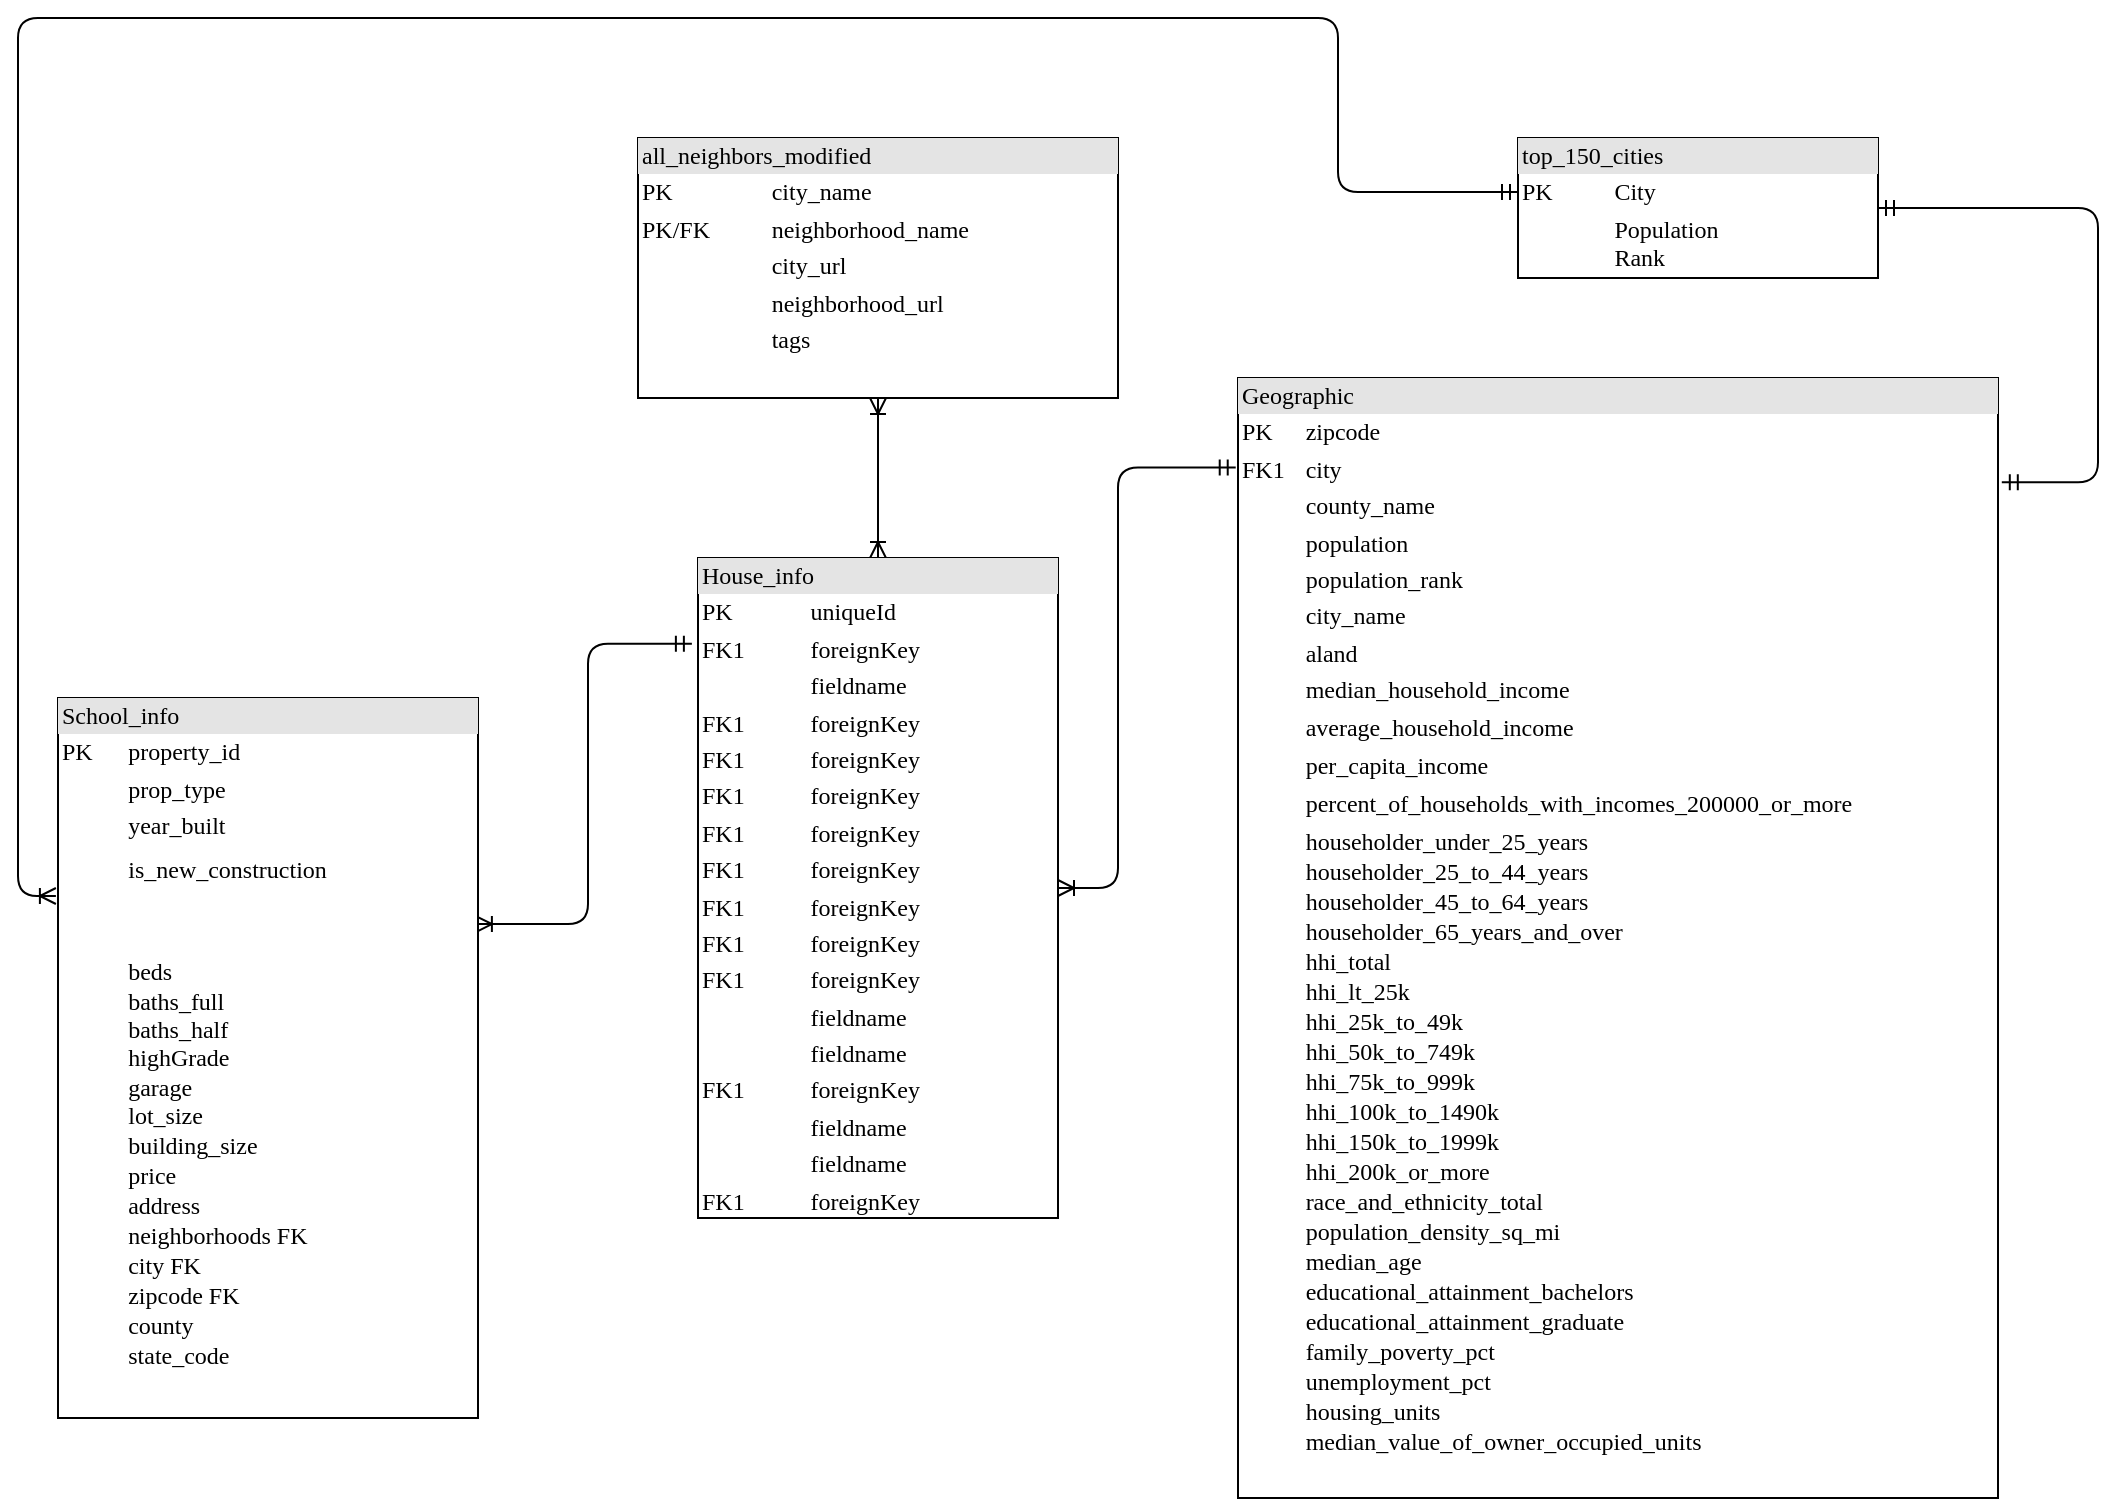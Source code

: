 <mxfile version="14.5.8" type="github">
  <diagram name="Page-1" id="2ca16b54-16f6-2749-3443-fa8db7711227">
    <mxGraphModel dx="1426" dy="842" grid="1" gridSize="10" guides="1" tooltips="1" connect="1" arrows="1" fold="1" page="1" pageScale="1" pageWidth="1100" pageHeight="850" background="#ffffff" math="0" shadow="0">
      <root>
        <mxCell id="0" />
        <mxCell id="1" parent="0" />
        <mxCell id="2ed32ef02a7f4228-18" style="edgeStyle=orthogonalEdgeStyle;html=1;entryX=0.5;entryY=0;labelBackgroundColor=none;startArrow=ERoneToMany;endArrow=ERoneToMany;fontFamily=Verdana;fontSize=12;align=left;startFill=0;" parent="1" source="2ed32ef02a7f4228-2" target="2ed32ef02a7f4228-8" edge="1">
          <mxGeometry relative="1" as="geometry" />
        </mxCell>
        <mxCell id="2ed32ef02a7f4228-20" style="edgeStyle=orthogonalEdgeStyle;html=1;labelBackgroundColor=none;startArrow=ERmandOne;endArrow=ERmandOne;fontFamily=Verdana;fontSize=12;align=left;startFill=0;endFill=0;entryX=1.005;entryY=0.093;entryDx=0;entryDy=0;entryPerimeter=0;exitX=1;exitY=0.5;exitDx=0;exitDy=0;" parent="1" source="2ed32ef02a7f4228-11" target="2ed32ef02a7f4228-10" edge="1">
          <mxGeometry relative="1" as="geometry">
            <Array as="points">
              <mxPoint x="1120" y="125" />
              <mxPoint x="1120" y="262" />
            </Array>
          </mxGeometry>
        </mxCell>
        <mxCell id="2ed32ef02a7f4228-2" value="&lt;div style=&quot;box-sizing: border-box ; width: 100% ; background: #e4e4e4 ; padding: 2px&quot;&gt;all_neighbors_modified&lt;/div&gt;&lt;table style=&quot;width: 100% ; font-size: 1em&quot; cellpadding=&quot;2&quot; cellspacing=&quot;0&quot;&gt;&lt;tbody&gt;&lt;tr&gt;&lt;td&gt;PK&lt;/td&gt;&lt;td&gt;city_name&lt;/td&gt;&lt;/tr&gt;&lt;tr&gt;&lt;td&gt;PK/FK&lt;/td&gt;&lt;td&gt;neighborhood_name&lt;/td&gt;&lt;/tr&gt;&lt;tr&gt;&lt;td&gt;&lt;/td&gt;&lt;td&gt;city_url&lt;/td&gt;&lt;/tr&gt;&lt;tr&gt;&lt;td&gt;&lt;br&gt;&lt;/td&gt;&lt;td&gt;neighborhood_url&lt;br&gt;&lt;/td&gt;&lt;/tr&gt;&lt;tr&gt;&lt;td&gt;&lt;br&gt;&lt;/td&gt;&lt;td&gt;tags&lt;br&gt;&lt;/td&gt;&lt;/tr&gt;&lt;tr&gt;&lt;td&gt;&lt;br&gt;&lt;/td&gt;&lt;td&gt;&lt;br&gt;&lt;/td&gt;&lt;/tr&gt;&lt;/tbody&gt;&lt;/table&gt;" style="verticalAlign=top;align=left;overflow=fill;html=1;rounded=0;shadow=0;comic=0;labelBackgroundColor=none;strokeWidth=1;fontFamily=Verdana;fontSize=12" parent="1" vertex="1">
          <mxGeometry x="390" y="90" width="240" height="130" as="geometry" />
        </mxCell>
        <mxCell id="JFTxTK027irTLMUPLeiy-1" style="edgeStyle=orthogonalEdgeStyle;orthogonalLoop=1;jettySize=auto;html=1;entryX=0;entryY=0.386;entryDx=0;entryDy=0;entryPerimeter=0;endArrow=ERmandOne;endFill=0;exitX=-0.005;exitY=0.275;exitDx=0;exitDy=0;exitPerimeter=0;startArrow=ERoneToMany;startFill=0;rounded=1;" parent="1" source="2ed32ef02a7f4228-7" target="2ed32ef02a7f4228-11" edge="1">
          <mxGeometry relative="1" as="geometry">
            <Array as="points">
              <mxPoint x="80" y="469" />
              <mxPoint x="80" y="30" />
              <mxPoint x="740" y="30" />
              <mxPoint x="740" y="117" />
            </Array>
          </mxGeometry>
        </mxCell>
        <mxCell id="JFTxTK027irTLMUPLeiy-2" style="edgeStyle=orthogonalEdgeStyle;rounded=1;orthogonalLoop=1;jettySize=auto;html=1;entryX=-0.017;entryY=0.13;entryDx=0;entryDy=0;startArrow=ERoneToMany;startFill=0;endArrow=ERmandOne;endFill=0;entryPerimeter=0;exitX=0.995;exitY=0.314;exitDx=0;exitDy=0;exitPerimeter=0;" parent="1" source="2ed32ef02a7f4228-7" target="2ed32ef02a7f4228-8" edge="1">
          <mxGeometry relative="1" as="geometry" />
        </mxCell>
        <mxCell id="2ed32ef02a7f4228-7" value="&lt;div style=&quot;box-sizing: border-box ; width: 100% ; background-color: rgb(228 , 228 , 228) ; padding: 2px&quot;&gt;&lt;font style=&quot;font-size: 12px&quot;&gt;School_info&lt;/font&gt;&lt;/div&gt;&lt;table style=&quot;width: 100%&quot; cellpadding=&quot;2&quot; cellspacing=&quot;0&quot;&gt;&lt;tbody&gt;&lt;tr&gt;&lt;td&gt;&lt;font style=&quot;font-size: 12px&quot;&gt;PK&lt;/font&gt;&lt;/td&gt;&lt;td&gt;&lt;font style=&quot;font-size: 12px&quot;&gt;property_id&lt;/font&gt;&lt;/td&gt;&lt;/tr&gt;&lt;tr&gt;&lt;td&gt;&lt;font style=&quot;font-size: 12px&quot;&gt;&lt;br&gt;&lt;/font&gt;&lt;/td&gt;&lt;td&gt;&lt;font style=&quot;font-size: 12px&quot;&gt;prop_type&lt;br&gt;&lt;/font&gt;&lt;/td&gt;&lt;/tr&gt;&lt;tr&gt;&lt;td&gt;&lt;/td&gt;&lt;td&gt;&lt;font style=&quot;font-size: 12px&quot;&gt;year_built&lt;/font&gt;&lt;/td&gt;&lt;/tr&gt;&lt;tr&gt;&lt;td&gt;&lt;font style=&quot;font-size: 12px&quot;&gt;&lt;br&gt;&lt;/font&gt;&lt;/td&gt;&lt;td&gt;&lt;p style=&quot;margin: 0px ; font-stretch: normal ; line-height: normal ; font-family: &amp;#34;helvetica neue&amp;#34;&quot;&gt;&lt;font face=&quot;Verdana&quot; style=&quot;font-size: 12px&quot;&gt;is_new_construction&lt;/font&gt;&lt;/p&gt;&lt;/td&gt;&lt;/tr&gt;&lt;tr&gt;&lt;td&gt;&lt;font style=&quot;font-size: 12px&quot;&gt;&lt;br&gt;&lt;br&gt;&lt;br&gt;&lt;br&gt;&lt;br&gt;&lt;br&gt;&lt;br&gt;&lt;br&gt;&lt;br&gt;&lt;br&gt;&lt;br&gt;&lt;br&gt;&lt;br&gt;&lt;br&gt;&lt;br&gt;&lt;br&gt;&lt;br&gt;&lt;br&gt;&lt;br&gt;&lt;br&gt;&lt;br&gt;&lt;/font&gt;&lt;/td&gt;&lt;td&gt;&lt;font&gt;beds&lt;br&gt;baths_full&lt;br&gt;baths_half&lt;br&gt;highGrade&lt;br&gt;garage&lt;br&gt;&lt;p style=&quot;font-size: 12px ; margin: 0px ; font-stretch: normal ; line-height: normal&quot;&gt;lot_size&lt;/p&gt;&lt;p style=&quot;font-size: 12px ; margin: 0px ; font-stretch: normal ; line-height: normal&quot;&gt;building_size&lt;/p&gt;&lt;p style=&quot;font-size: 12px ; margin: 0px ; font-stretch: normal ; line-height: normal&quot;&gt;price&lt;/p&gt;&lt;p style=&quot;font-size: 12px ; margin: 0px ; font-stretch: normal ; line-height: normal&quot;&gt;address&lt;/p&gt;&lt;p style=&quot;font-size: 12px ; margin: 0px ; font-stretch: normal ; line-height: normal&quot;&gt;&lt;span&gt;neighborhoods FK&lt;/span&gt;&lt;/p&gt;&lt;p style=&quot;font-size: 12px ; margin: 0px ; font-stretch: normal ; line-height: normal&quot;&gt;city FK&lt;/p&gt;&lt;p style=&quot;font-size: 12px ; margin: 0px ; font-stretch: normal ; line-height: normal&quot;&gt;zipcode FK&lt;/p&gt;&lt;p style=&quot;font-size: 12px ; margin: 0px ; font-stretch: normal ; line-height: normal&quot;&gt;county&lt;/p&gt;&lt;p style=&quot;font-size: 12px ; margin: 0px ; font-stretch: normal ; line-height: normal&quot;&gt;state_code&lt;/p&gt;&lt;p style=&quot;font-size: 12px ; margin: 0px ; font-stretch: normal ; line-height: normal&quot;&gt;&lt;br&gt;&lt;/p&gt;&lt;p style=&quot;font-size: 12px ; margin: 0px ; font-stretch: normal ; line-height: normal&quot;&gt;&lt;br&gt;&lt;/p&gt;&lt;/font&gt;&lt;/td&gt;&lt;/tr&gt;&lt;/tbody&gt;&lt;/table&gt;" style="verticalAlign=top;align=left;overflow=fill;html=1;rounded=0;shadow=0;comic=0;labelBackgroundColor=none;strokeWidth=1;fontFamily=Verdana;fontSize=12" parent="1" vertex="1">
          <mxGeometry x="100" y="370" width="210" height="360" as="geometry" />
        </mxCell>
        <mxCell id="afN1NmVHiFLyJXuhLZQ1-3" style="edgeStyle=orthogonalEdgeStyle;orthogonalLoop=1;jettySize=auto;html=1;startArrow=ERoneToMany;startFill=0;endArrow=ERmandOne;endFill=0;rounded=1;entryX=-0.003;entryY=0.08;entryDx=0;entryDy=0;entryPerimeter=0;" parent="1" source="2ed32ef02a7f4228-8" target="2ed32ef02a7f4228-10" edge="1">
          <mxGeometry relative="1" as="geometry">
            <mxPoint x="690" y="250" as="targetPoint" />
            <Array as="points">
              <mxPoint x="630" y="465" />
              <mxPoint x="630" y="255" />
            </Array>
          </mxGeometry>
        </mxCell>
        <mxCell id="2ed32ef02a7f4228-8" value="&lt;div style=&quot;box-sizing: border-box ; width: 100% ; background: #e4e4e4 ; padding: 2px&quot;&gt;House_info&lt;/div&gt;&lt;table style=&quot;width: 100% ; font-size: 1em&quot; cellpadding=&quot;2&quot; cellspacing=&quot;0&quot;&gt;&lt;tbody&gt;&lt;tr&gt;&lt;td&gt;PK&lt;/td&gt;&lt;td&gt;uniqueId&lt;/td&gt;&lt;/tr&gt;&lt;tr&gt;&lt;td&gt;FK1&lt;/td&gt;&lt;td&gt;foreignKey&lt;/td&gt;&lt;/tr&gt;&lt;tr&gt;&lt;td&gt;&lt;/td&gt;&lt;td&gt;fieldname&lt;/td&gt;&lt;/tr&gt;&lt;tr&gt;&lt;td&gt;FK1&lt;br&gt;&lt;/td&gt;&lt;td&gt;foreignKey&lt;br&gt;&lt;/td&gt;&lt;/tr&gt;&lt;tr&gt;&lt;td&gt;FK1&lt;br&gt;&lt;/td&gt;&lt;td&gt;foreignKey&lt;br&gt;&lt;/td&gt;&lt;/tr&gt;&lt;tr&gt;&lt;td&gt;FK1&lt;br&gt;&lt;/td&gt;&lt;td&gt;foreignKey&lt;br&gt;&lt;/td&gt;&lt;/tr&gt;&lt;tr&gt;&lt;td&gt;FK1&lt;br&gt;&lt;/td&gt;&lt;td&gt;foreignKey&lt;br&gt;&lt;/td&gt;&lt;/tr&gt;&lt;tr&gt;&lt;td&gt;FK1&lt;br&gt;&lt;/td&gt;&lt;td&gt;foreignKey&lt;br&gt;&lt;/td&gt;&lt;/tr&gt;&lt;tr&gt;&lt;td&gt;FK1&lt;br&gt;&lt;/td&gt;&lt;td&gt;foreignKey&lt;br&gt;&lt;/td&gt;&lt;/tr&gt;&lt;tr&gt;&lt;td&gt;FK1&lt;br&gt;&lt;/td&gt;&lt;td&gt;foreignKey&lt;br&gt;&lt;/td&gt;&lt;/tr&gt;&lt;tr&gt;&lt;td&gt;FK1&lt;br&gt;&lt;/td&gt;&lt;td&gt;foreignKey&lt;br&gt;&lt;/td&gt;&lt;/tr&gt;&lt;tr&gt;&lt;td&gt;&lt;br&gt;&lt;/td&gt;&lt;td&gt;fieldname&lt;br&gt;&lt;/td&gt;&lt;/tr&gt;&lt;tr&gt;&lt;td&gt;&lt;br&gt;&lt;/td&gt;&lt;td&gt;fieldname&lt;br&gt;&lt;/td&gt;&lt;/tr&gt;&lt;tr&gt;&lt;td&gt;FK1&lt;br&gt;&lt;/td&gt;&lt;td&gt;foreignKey&lt;br&gt;&lt;/td&gt;&lt;/tr&gt;&lt;tr&gt;&lt;td&gt;&lt;br&gt;&lt;/td&gt;&lt;td&gt;fieldname&lt;br&gt;&lt;/td&gt;&lt;/tr&gt;&lt;tr&gt;&lt;td&gt;&lt;br&gt;&lt;/td&gt;&lt;td&gt;fieldname&lt;br&gt;&lt;/td&gt;&lt;/tr&gt;&lt;tr&gt;&lt;td&gt;FK1&lt;br&gt;&lt;/td&gt;&lt;td&gt;foreignKey&lt;br&gt;&lt;/td&gt;&lt;/tr&gt;&lt;/tbody&gt;&lt;/table&gt;" style="verticalAlign=top;align=left;overflow=fill;html=1;rounded=0;shadow=0;comic=0;labelBackgroundColor=none;strokeWidth=1;fontFamily=Verdana;fontSize=12" parent="1" vertex="1">
          <mxGeometry x="420" y="300" width="180" height="330" as="geometry" />
        </mxCell>
        <mxCell id="2ed32ef02a7f4228-10" value="&lt;div style=&quot;box-sizing: border-box ; width: 100% ; background: #e4e4e4 ; padding: 2px&quot;&gt;Geographic&lt;/div&gt;&lt;table style=&quot;width: 100%&quot; cellpadding=&quot;2&quot; cellspacing=&quot;0&quot;&gt;&lt;tbody&gt;&lt;tr&gt;&lt;td&gt;PK&lt;/td&gt;&lt;td&gt;zipcode&lt;/td&gt;&lt;/tr&gt;&lt;tr&gt;&lt;td&gt;FK1&lt;/td&gt;&lt;td&gt;city&lt;/td&gt;&lt;/tr&gt;&lt;tr&gt;&lt;td&gt;&lt;/td&gt;&lt;td&gt;county_name&lt;br&gt;&lt;/td&gt;&lt;/tr&gt;&lt;tr&gt;&lt;td&gt;&lt;br&gt;&lt;/td&gt;&lt;td&gt;population&lt;/td&gt;&lt;/tr&gt;&lt;tr&gt;&lt;td&gt;&lt;br&gt;&lt;/td&gt;&lt;td&gt;population_rank&lt;br&gt;&lt;/td&gt;&lt;/tr&gt;&lt;tr&gt;&lt;td&gt;&lt;br&gt;&lt;/td&gt;&lt;td&gt;city_name&lt;/td&gt;&lt;/tr&gt;&lt;tr&gt;&lt;td&gt;&lt;br&gt;&lt;/td&gt;&lt;td&gt;aland&lt;/td&gt;&lt;/tr&gt;&lt;tr&gt;&lt;td&gt;&lt;br&gt;&lt;/td&gt;&lt;td&gt;&lt;p style=&quot;margin: 0px ; font-stretch: normal ; line-height: normal&quot;&gt;&lt;font style=&quot;font-size: 12px&quot;&gt;median_household_income&lt;/font&gt;&lt;/p&gt;&lt;/td&gt;&lt;/tr&gt;&lt;tr&gt;&lt;td&gt;&lt;br&gt;&lt;/td&gt;&lt;td&gt;&lt;p style=&quot;margin: 0px ; font-stretch: normal ; line-height: normal&quot;&gt;&lt;font style=&quot;font-size: 12px&quot;&gt;average_household_income&lt;/font&gt;&lt;/p&gt;&lt;/td&gt;&lt;/tr&gt;&lt;tr&gt;&lt;td&gt;&lt;br&gt;&lt;/td&gt;&lt;td&gt;&lt;p style=&quot;margin: 0px&quot;&gt;&lt;font color=&quot;#000000&quot; style=&quot;font-stretch: normal ; line-height: normal ; font-size: 12px&quot;&gt;per_capita_income&lt;/font&gt;&lt;/p&gt;&lt;/td&gt;&lt;/tr&gt;&lt;tr&gt;&lt;td&gt;&lt;font style=&quot;font-size: 12px&quot;&gt;&lt;br&gt;&lt;/font&gt;&lt;/td&gt;&lt;td&gt;&lt;p style=&quot;margin: 0px&quot;&gt;&lt;font color=&quot;#000000&quot; style=&quot;font-stretch: normal ; line-height: normal ; font-size: 12px&quot;&gt;percent_of_households_with_incomes_200000_or_more&lt;/font&gt;&lt;/p&gt;&lt;/td&gt;&lt;/tr&gt;&lt;tr&gt;&lt;td&gt;&lt;font style=&quot;font-size: 12px&quot;&gt;&lt;br&gt;&lt;/font&gt;&lt;/td&gt;&lt;td&gt;&lt;p style=&quot;margin: 0px ; font-stretch: normal ; line-height: normal&quot;&gt;&lt;font style=&quot;font-size: 12px&quot;&gt;householder_under_25_years&lt;/font&gt;&lt;/p&gt;&lt;p style=&quot;margin: 0px ; font-stretch: normal ; line-height: normal&quot;&gt;&lt;font style=&quot;font-size: 12px&quot;&gt;householder_25_to_44_years&lt;/font&gt;&lt;/p&gt;&lt;p style=&quot;margin: 0px&quot;&gt;&lt;font color=&quot;#000000&quot; style=&quot;font-stretch: normal ; line-height: normal ; font-size: 12px&quot;&gt;householder_45_to_64_years&lt;/font&gt;&lt;/p&gt;&lt;p style=&quot;margin: 0px&quot;&gt;&lt;font color=&quot;#000000&quot; style=&quot;font-stretch: normal ; line-height: normal ; font-size: 12px&quot;&gt;&lt;/font&gt;&lt;/p&gt;&lt;p style=&quot;margin: 0px&quot;&gt;&lt;font color=&quot;#000000&quot; style=&quot;font-stretch: normal ; line-height: normal ; font-size: 12px&quot;&gt;householder_65_years_and_over&lt;/font&gt;&lt;/p&gt;&lt;p style=&quot;margin: 0px&quot;&gt;&lt;font color=&quot;#000000&quot; style=&quot;font-stretch: normal ; line-height: normal ; font-size: 12px&quot;&gt;&lt;/font&gt;&lt;/p&gt;&lt;p style=&quot;margin: 0px&quot;&gt;&lt;font color=&quot;#000000&quot; style=&quot;font-stretch: normal ; line-height: normal ; font-size: 12px&quot;&gt;hhi_total&lt;/font&gt;&lt;/p&gt;&lt;p style=&quot;margin: 0px&quot;&gt;&lt;font color=&quot;#000000&quot; style=&quot;font-stretch: normal ; line-height: normal ; font-size: 12px&quot;&gt;&lt;/font&gt;&lt;/p&gt;&lt;p style=&quot;margin: 0px&quot;&gt;&lt;font color=&quot;#000000&quot; style=&quot;font-stretch: normal ; line-height: normal ; font-size: 12px&quot;&gt;hhi_lt_25k&lt;/font&gt;&lt;/p&gt;&lt;p style=&quot;margin: 0px&quot;&gt;&lt;font color=&quot;#000000&quot; style=&quot;font-stretch: normal ; line-height: normal ; font-size: 12px&quot;&gt;&lt;/font&gt;&lt;/p&gt;&lt;p style=&quot;margin: 0px&quot;&gt;&lt;font color=&quot;#000000&quot; style=&quot;font-stretch: normal ; line-height: normal ; font-size: 12px&quot;&gt;hhi_25k_to_49k&lt;/font&gt;&lt;/p&gt;&lt;p style=&quot;margin: 0px&quot;&gt;&lt;font color=&quot;#000000&quot; style=&quot;font-stretch: normal ; line-height: normal ; font-size: 12px&quot;&gt;&lt;/font&gt;&lt;/p&gt;&lt;p style=&quot;margin: 0px&quot;&gt;&lt;font color=&quot;#000000&quot; style=&quot;font-stretch: normal ; line-height: normal ; font-size: 12px&quot;&gt;hhi_50k_to_749k&lt;/font&gt;&lt;/p&gt;&lt;p style=&quot;margin: 0px&quot;&gt;&lt;font color=&quot;#000000&quot; style=&quot;font-stretch: normal ; line-height: normal ; font-size: 12px&quot;&gt;&lt;/font&gt;&lt;/p&gt;&lt;p style=&quot;margin: 0px&quot;&gt;&lt;font color=&quot;#000000&quot; style=&quot;font-stretch: normal ; line-height: normal ; font-size: 12px&quot;&gt;hhi_75k_to_999k&lt;/font&gt;&lt;/p&gt;&lt;p style=&quot;margin: 0px&quot;&gt;&lt;font color=&quot;#000000&quot; style=&quot;font-stretch: normal ; line-height: normal ; font-size: 12px&quot;&gt;&lt;/font&gt;&lt;/p&gt;&lt;p style=&quot;margin: 0px&quot;&gt;&lt;font color=&quot;#000000&quot; style=&quot;font-stretch: normal ; line-height: normal ; font-size: 12px&quot;&gt;hhi_100k_to_1490k&lt;/font&gt;&lt;/p&gt;&lt;p style=&quot;margin: 0px&quot;&gt;&lt;font color=&quot;#000000&quot; style=&quot;font-stretch: normal ; line-height: normal ; font-size: 12px&quot;&gt;&lt;/font&gt;&lt;/p&gt;&lt;p style=&quot;margin: 0px&quot;&gt;&lt;font color=&quot;#000000&quot; style=&quot;font-stretch: normal ; line-height: normal ; font-size: 12px&quot;&gt;hhi_150k_to_1999k&lt;/font&gt;&lt;/p&gt;&lt;p style=&quot;margin: 0px&quot;&gt;&lt;font color=&quot;#000000&quot; style=&quot;font-stretch: normal ; line-height: normal ; font-size: 12px&quot;&gt;&lt;/font&gt;&lt;/p&gt;&lt;p style=&quot;margin: 0px&quot;&gt;&lt;font color=&quot;#000000&quot; style=&quot;font-stretch: normal ; line-height: normal ; font-size: 12px&quot;&gt;hhi_200k_or_more&lt;/font&gt;&lt;/p&gt;&lt;p style=&quot;margin: 0px&quot;&gt;&lt;font color=&quot;#000000&quot; style=&quot;font-stretch: normal ; line-height: normal ; font-size: 12px&quot;&gt;&lt;/font&gt;&lt;/p&gt;&lt;p style=&quot;margin: 0px&quot;&gt;&lt;font color=&quot;#000000&quot; style=&quot;font-stretch: normal ; line-height: normal ; font-size: 12px&quot;&gt;race_and_ethnicity_total&lt;/font&gt;&lt;/p&gt;&lt;p style=&quot;margin: 0px&quot;&gt;&lt;font color=&quot;#000000&quot; style=&quot;font-stretch: normal ; line-height: normal ; font-size: 12px&quot;&gt;&lt;/font&gt;&lt;/p&gt;&lt;p style=&quot;margin: 0px&quot;&gt;&lt;font color=&quot;#000000&quot; style=&quot;font-stretch: normal ; line-height: normal ; font-size: 12px&quot;&gt;population_density_sq_mi&lt;/font&gt;&lt;/p&gt;&lt;p style=&quot;margin: 0px&quot;&gt;&lt;font color=&quot;#000000&quot; style=&quot;font-stretch: normal ; line-height: normal ; font-size: 12px&quot;&gt;&lt;/font&gt;&lt;/p&gt;&lt;p style=&quot;margin: 0px&quot;&gt;&lt;font color=&quot;#000000&quot; style=&quot;font-stretch: normal ; line-height: normal ; font-size: 12px&quot;&gt;median_age&lt;/font&gt;&lt;/p&gt;&lt;p style=&quot;margin: 0px&quot;&gt;&lt;font color=&quot;#000000&quot; style=&quot;font-stretch: normal ; line-height: normal ; font-size: 12px&quot;&gt;&lt;/font&gt;&lt;/p&gt;&lt;p style=&quot;margin: 0px&quot;&gt;&lt;font color=&quot;#000000&quot; style=&quot;font-stretch: normal ; line-height: normal ; font-size: 12px&quot;&gt;educational_attainment_bachelors&lt;/font&gt;&lt;/p&gt;&lt;p style=&quot;margin: 0px&quot;&gt;&lt;font color=&quot;#000000&quot; style=&quot;font-stretch: normal ; line-height: normal ; font-size: 12px&quot;&gt;&lt;/font&gt;&lt;/p&gt;&lt;p style=&quot;margin: 0px&quot;&gt;&lt;font color=&quot;#000000&quot; style=&quot;font-stretch: normal ; line-height: normal ; font-size: 12px&quot;&gt;educational_attainment_graduate&lt;/font&gt;&lt;/p&gt;&lt;p style=&quot;margin: 0px&quot;&gt;&lt;font color=&quot;#000000&quot; style=&quot;font-stretch: normal ; line-height: normal ; font-size: 12px&quot;&gt;&lt;/font&gt;&lt;/p&gt;&lt;p style=&quot;margin: 0px&quot;&gt;&lt;font color=&quot;#000000&quot; style=&quot;font-stretch: normal ; line-height: normal ; font-size: 12px&quot;&gt;family_poverty_pct&lt;/font&gt;&lt;/p&gt;&lt;p style=&quot;margin: 0px&quot;&gt;&lt;font color=&quot;#000000&quot; style=&quot;font-stretch: normal ; line-height: normal ; font-size: 12px&quot;&gt;&lt;/font&gt;&lt;/p&gt;&lt;p style=&quot;margin: 0px&quot;&gt;&lt;font color=&quot;#000000&quot; style=&quot;font-stretch: normal ; line-height: normal ; font-size: 12px&quot;&gt;unemployment_pct&lt;/font&gt;&lt;/p&gt;&lt;p style=&quot;margin: 0px&quot;&gt;&lt;font color=&quot;#000000&quot; style=&quot;font-stretch: normal ; line-height: normal ; font-size: 12px&quot;&gt;&lt;/font&gt;&lt;/p&gt;&lt;p style=&quot;margin: 0px&quot;&gt;&lt;font color=&quot;#000000&quot; style=&quot;font-stretch: normal ; line-height: normal ; font-size: 12px&quot;&gt;housing_units&lt;/font&gt;&lt;/p&gt;&lt;p style=&quot;margin: 0px&quot;&gt;&lt;font color=&quot;#000000&quot; style=&quot;font-stretch: normal ; line-height: normal ; font-size: 12px&quot;&gt;&lt;/font&gt;&lt;/p&gt;&lt;p style=&quot;margin: 0px&quot;&gt;&lt;font color=&quot;#000000&quot; style=&quot;font-stretch: normal ; line-height: normal ; font-size: 12px&quot;&gt;median_value_of_owner_occupied_units&lt;/font&gt;&lt;/p&gt;&lt;/td&gt;&lt;/tr&gt;&lt;/tbody&gt;&lt;/table&gt;" style="verticalAlign=top;align=left;overflow=fill;html=1;rounded=0;shadow=0;comic=0;labelBackgroundColor=none;strokeWidth=1;fontFamily=Verdana;fontSize=12" parent="1" vertex="1">
          <mxGeometry x="690" y="210" width="380" height="560" as="geometry" />
        </mxCell>
        <mxCell id="2ed32ef02a7f4228-11" value="&lt;div style=&quot;box-sizing: border-box ; width: 100% ; background: #e4e4e4 ; padding: 2px&quot;&gt;top_150_cities&lt;/div&gt;&lt;table style=&quot;width: 100% ; font-size: 1em&quot; cellpadding=&quot;2&quot; cellspacing=&quot;0&quot;&gt;&lt;tbody&gt;&lt;tr&gt;&lt;td&gt;PK&lt;/td&gt;&lt;td&gt;City&lt;br&gt;&lt;/td&gt;&lt;/tr&gt;&lt;tr&gt;&lt;td&gt;&lt;br&gt;&lt;/td&gt;&lt;td&gt;Population&lt;br&gt;Rank&lt;/td&gt;&lt;/tr&gt;&lt;/tbody&gt;&lt;/table&gt;" style="verticalAlign=top;align=left;overflow=fill;html=1;rounded=0;shadow=0;comic=0;labelBackgroundColor=none;strokeWidth=1;fontFamily=Verdana;fontSize=12" parent="1" vertex="1">
          <mxGeometry x="830" y="90" width="180" height="70" as="geometry" />
        </mxCell>
      </root>
    </mxGraphModel>
  </diagram>
</mxfile>

